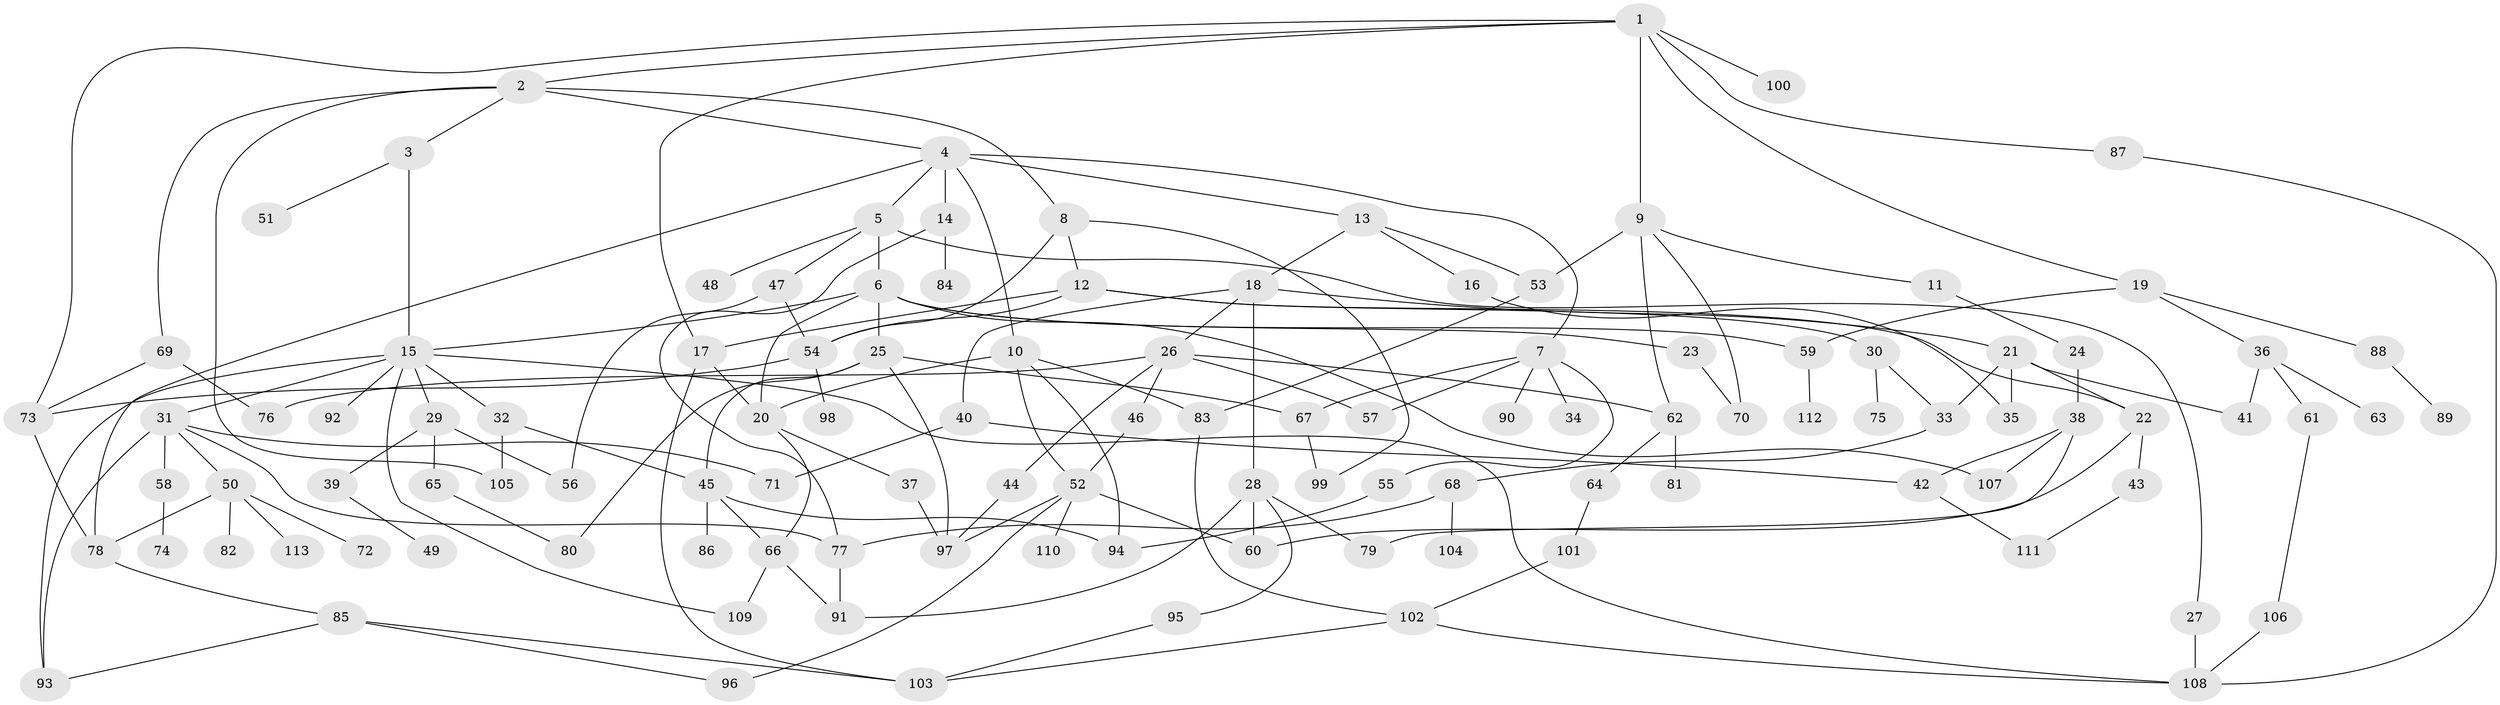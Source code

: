 // coarse degree distribution, {6: 0.12280701754385964, 7: 0.017543859649122806, 2: 0.21052631578947367, 9: 0.03508771929824561, 3: 0.08771929824561403, 10: 0.03508771929824561, 5: 0.08771929824561403, 4: 0.22807017543859648, 8: 0.017543859649122806, 1: 0.15789473684210525}
// Generated by graph-tools (version 1.1) at 2025/48/03/04/25 22:48:55]
// undirected, 113 vertices, 169 edges
graph export_dot {
  node [color=gray90,style=filled];
  1;
  2;
  3;
  4;
  5;
  6;
  7;
  8;
  9;
  10;
  11;
  12;
  13;
  14;
  15;
  16;
  17;
  18;
  19;
  20;
  21;
  22;
  23;
  24;
  25;
  26;
  27;
  28;
  29;
  30;
  31;
  32;
  33;
  34;
  35;
  36;
  37;
  38;
  39;
  40;
  41;
  42;
  43;
  44;
  45;
  46;
  47;
  48;
  49;
  50;
  51;
  52;
  53;
  54;
  55;
  56;
  57;
  58;
  59;
  60;
  61;
  62;
  63;
  64;
  65;
  66;
  67;
  68;
  69;
  70;
  71;
  72;
  73;
  74;
  75;
  76;
  77;
  78;
  79;
  80;
  81;
  82;
  83;
  84;
  85;
  86;
  87;
  88;
  89;
  90;
  91;
  92;
  93;
  94;
  95;
  96;
  97;
  98;
  99;
  100;
  101;
  102;
  103;
  104;
  105;
  106;
  107;
  108;
  109;
  110;
  111;
  112;
  113;
  1 -- 2;
  1 -- 9;
  1 -- 19;
  1 -- 73;
  1 -- 87;
  1 -- 100;
  1 -- 17;
  2 -- 3;
  2 -- 4;
  2 -- 8;
  2 -- 69;
  2 -- 105;
  3 -- 15;
  3 -- 51;
  4 -- 5;
  4 -- 7;
  4 -- 10;
  4 -- 13;
  4 -- 14;
  4 -- 78;
  5 -- 6;
  5 -- 27;
  5 -- 47;
  5 -- 48;
  6 -- 23;
  6 -- 25;
  6 -- 20;
  6 -- 107;
  6 -- 15;
  6 -- 59;
  7 -- 34;
  7 -- 55;
  7 -- 67;
  7 -- 90;
  7 -- 57;
  8 -- 12;
  8 -- 54;
  8 -- 99;
  9 -- 11;
  9 -- 70;
  9 -- 62;
  9 -- 53;
  10 -- 20;
  10 -- 83;
  10 -- 94;
  10 -- 52;
  11 -- 24;
  12 -- 17;
  12 -- 30;
  12 -- 54;
  12 -- 22;
  13 -- 16;
  13 -- 18;
  13 -- 53;
  14 -- 84;
  14 -- 77;
  15 -- 29;
  15 -- 31;
  15 -- 32;
  15 -- 92;
  15 -- 93;
  15 -- 109;
  15 -- 108;
  16 -- 35;
  17 -- 103;
  17 -- 20;
  18 -- 21;
  18 -- 26;
  18 -- 28;
  18 -- 40;
  19 -- 36;
  19 -- 59;
  19 -- 88;
  20 -- 37;
  20 -- 66;
  21 -- 22;
  21 -- 33;
  21 -- 35;
  21 -- 41;
  22 -- 43;
  22 -- 60;
  23 -- 70;
  24 -- 38;
  25 -- 45;
  25 -- 80;
  25 -- 67;
  25 -- 97;
  26 -- 44;
  26 -- 46;
  26 -- 57;
  26 -- 62;
  26 -- 76;
  27 -- 108;
  28 -- 95;
  28 -- 60;
  28 -- 79;
  28 -- 91;
  29 -- 39;
  29 -- 56;
  29 -- 65;
  30 -- 75;
  30 -- 33;
  31 -- 50;
  31 -- 58;
  31 -- 77;
  31 -- 71;
  31 -- 93;
  32 -- 105;
  32 -- 45;
  33 -- 68;
  36 -- 41;
  36 -- 61;
  36 -- 63;
  37 -- 97;
  38 -- 42;
  38 -- 79;
  38 -- 107;
  39 -- 49;
  40 -- 71;
  40 -- 42;
  42 -- 111;
  43 -- 111;
  44 -- 97;
  45 -- 66;
  45 -- 86;
  45 -- 94;
  46 -- 52;
  47 -- 54;
  47 -- 56;
  50 -- 72;
  50 -- 82;
  50 -- 113;
  50 -- 78;
  52 -- 60;
  52 -- 97;
  52 -- 110;
  52 -- 96;
  53 -- 83;
  54 -- 98;
  54 -- 73;
  55 -- 94;
  58 -- 74;
  59 -- 112;
  61 -- 106;
  62 -- 64;
  62 -- 81;
  64 -- 101;
  65 -- 80;
  66 -- 109;
  66 -- 91;
  67 -- 99;
  68 -- 104;
  68 -- 77;
  69 -- 76;
  69 -- 73;
  73 -- 78;
  77 -- 91;
  78 -- 85;
  83 -- 102;
  85 -- 93;
  85 -- 96;
  85 -- 103;
  87 -- 108;
  88 -- 89;
  95 -- 103;
  101 -- 102;
  102 -- 103;
  102 -- 108;
  106 -- 108;
}
